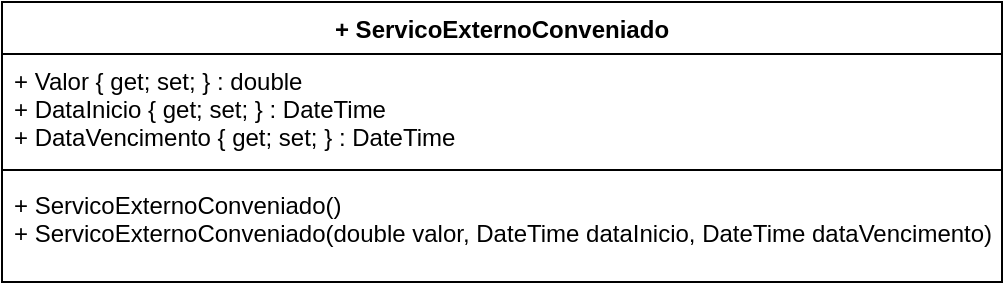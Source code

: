 <mxfile version="12.2.0" type="device" pages="1"><diagram id="aeH4SGEEoyOoiou1zF-Y" name="Page-1"><mxGraphModel dx="984" dy="349" grid="1" gridSize="10" guides="1" tooltips="1" connect="1" arrows="1" fold="1" page="1" pageScale="1" pageWidth="1169" pageHeight="827" math="0" shadow="0"><root><mxCell id="0"/><mxCell id="1" parent="0"/><mxCell id="QVzqmgC1aSP6FY4luHf9-1" value="+ ServicoExternoConveniado" style="swimlane;fontStyle=1;align=center;verticalAlign=top;childLayout=stackLayout;horizontal=1;startSize=26;horizontalStack=0;resizeParent=1;resizeParentMax=0;resizeLast=0;collapsible=1;marginBottom=0;" vertex="1" parent="1"><mxGeometry x="40" y="80" width="500" height="140" as="geometry"/></mxCell><mxCell id="QVzqmgC1aSP6FY4luHf9-2" value="+ Valor { get; set; } : double&#10;+ DataInicio { get; set; } : DateTime&#10;+ DataVencimento { get; set; } : DateTime" style="text;strokeColor=none;fillColor=none;align=left;verticalAlign=top;spacingLeft=4;spacingRight=4;overflow=hidden;rotatable=0;points=[[0,0.5],[1,0.5]];portConstraint=eastwest;" vertex="1" parent="QVzqmgC1aSP6FY4luHf9-1"><mxGeometry y="26" width="500" height="54" as="geometry"/></mxCell><mxCell id="QVzqmgC1aSP6FY4luHf9-3" value="" style="line;strokeWidth=1;fillColor=none;align=left;verticalAlign=middle;spacingTop=-1;spacingLeft=3;spacingRight=3;rotatable=0;labelPosition=right;points=[];portConstraint=eastwest;" vertex="1" parent="QVzqmgC1aSP6FY4luHf9-1"><mxGeometry y="80" width="500" height="8" as="geometry"/></mxCell><mxCell id="QVzqmgC1aSP6FY4luHf9-4" value="+ ServicoExternoConveniado()&#10;+ ServicoExternoConveniado(double valor, DateTime dataInicio, DateTime dataVencimento)" style="text;strokeColor=none;fillColor=none;align=left;verticalAlign=top;spacingLeft=4;spacingRight=4;overflow=hidden;rotatable=0;points=[[0,0.5],[1,0.5]];portConstraint=eastwest;" vertex="1" parent="QVzqmgC1aSP6FY4luHf9-1"><mxGeometry y="88" width="500" height="52" as="geometry"/></mxCell></root></mxGraphModel></diagram></mxfile>
